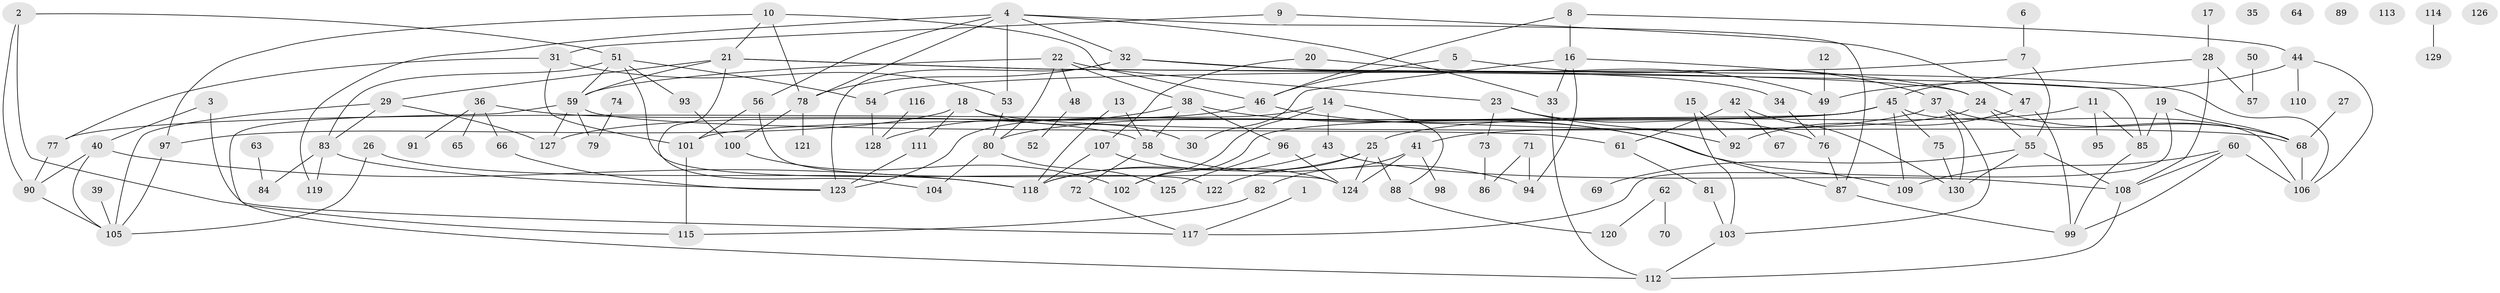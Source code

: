 // Generated by graph-tools (version 1.1) at 2025/13/03/09/25 04:13:00]
// undirected, 130 vertices, 193 edges
graph export_dot {
graph [start="1"]
  node [color=gray90,style=filled];
  1;
  2;
  3;
  4;
  5;
  6;
  7;
  8;
  9;
  10;
  11;
  12;
  13;
  14;
  15;
  16;
  17;
  18;
  19;
  20;
  21;
  22;
  23;
  24;
  25;
  26;
  27;
  28;
  29;
  30;
  31;
  32;
  33;
  34;
  35;
  36;
  37;
  38;
  39;
  40;
  41;
  42;
  43;
  44;
  45;
  46;
  47;
  48;
  49;
  50;
  51;
  52;
  53;
  54;
  55;
  56;
  57;
  58;
  59;
  60;
  61;
  62;
  63;
  64;
  65;
  66;
  67;
  68;
  69;
  70;
  71;
  72;
  73;
  74;
  75;
  76;
  77;
  78;
  79;
  80;
  81;
  82;
  83;
  84;
  85;
  86;
  87;
  88;
  89;
  90;
  91;
  92;
  93;
  94;
  95;
  96;
  97;
  98;
  99;
  100;
  101;
  102;
  103;
  104;
  105;
  106;
  107;
  108;
  109;
  110;
  111;
  112;
  113;
  114;
  115;
  116;
  117;
  118;
  119;
  120;
  121;
  122;
  123;
  124;
  125;
  126;
  127;
  128;
  129;
  130;
  1 -- 117;
  2 -- 51;
  2 -- 90;
  2 -- 115;
  3 -- 40;
  3 -- 117;
  4 -- 32;
  4 -- 33;
  4 -- 53;
  4 -- 56;
  4 -- 78;
  4 -- 87;
  4 -- 119;
  5 -- 37;
  5 -- 46;
  6 -- 7;
  7 -- 54;
  7 -- 55;
  8 -- 16;
  8 -- 44;
  8 -- 46;
  9 -- 31;
  9 -- 47;
  10 -- 21;
  10 -- 46;
  10 -- 78;
  10 -- 97;
  11 -- 25;
  11 -- 85;
  11 -- 95;
  12 -- 49;
  13 -- 58;
  13 -- 118;
  14 -- 43;
  14 -- 88;
  14 -- 102;
  14 -- 123;
  15 -- 92;
  15 -- 103;
  16 -- 24;
  16 -- 30;
  16 -- 33;
  16 -- 94;
  17 -- 28;
  18 -- 30;
  18 -- 68;
  18 -- 97;
  18 -- 111;
  19 -- 68;
  19 -- 85;
  19 -- 117;
  20 -- 49;
  20 -- 107;
  21 -- 24;
  21 -- 29;
  21 -- 59;
  21 -- 85;
  21 -- 104;
  22 -- 23;
  22 -- 38;
  22 -- 48;
  22 -- 59;
  22 -- 80;
  23 -- 73;
  23 -- 76;
  23 -- 92;
  24 -- 41;
  24 -- 55;
  24 -- 68;
  25 -- 88;
  25 -- 118;
  25 -- 122;
  25 -- 124;
  26 -- 105;
  26 -- 118;
  27 -- 68;
  28 -- 45;
  28 -- 57;
  28 -- 108;
  29 -- 83;
  29 -- 105;
  29 -- 127;
  31 -- 53;
  31 -- 77;
  31 -- 101;
  32 -- 34;
  32 -- 78;
  32 -- 106;
  32 -- 123;
  33 -- 112;
  34 -- 76;
  36 -- 58;
  36 -- 65;
  36 -- 66;
  36 -- 91;
  37 -- 68;
  37 -- 80;
  37 -- 103;
  37 -- 130;
  38 -- 58;
  38 -- 96;
  38 -- 109;
  38 -- 128;
  39 -- 105;
  40 -- 90;
  40 -- 105;
  40 -- 118;
  41 -- 82;
  41 -- 98;
  41 -- 124;
  42 -- 61;
  42 -- 67;
  42 -- 130;
  43 -- 108;
  43 -- 118;
  44 -- 49;
  44 -- 106;
  44 -- 110;
  45 -- 75;
  45 -- 77;
  45 -- 101;
  45 -- 102;
  45 -- 106;
  45 -- 109;
  46 -- 87;
  46 -- 127;
  47 -- 92;
  47 -- 99;
  48 -- 52;
  49 -- 76;
  50 -- 57;
  51 -- 54;
  51 -- 59;
  51 -- 83;
  51 -- 93;
  51 -- 122;
  53 -- 80;
  54 -- 128;
  55 -- 69;
  55 -- 108;
  55 -- 130;
  56 -- 101;
  56 -- 124;
  58 -- 72;
  58 -- 94;
  59 -- 61;
  59 -- 79;
  59 -- 112;
  59 -- 127;
  60 -- 99;
  60 -- 106;
  60 -- 108;
  60 -- 109;
  61 -- 81;
  62 -- 70;
  62 -- 120;
  63 -- 84;
  66 -- 123;
  68 -- 106;
  71 -- 86;
  71 -- 94;
  72 -- 117;
  73 -- 86;
  74 -- 79;
  75 -- 130;
  76 -- 87;
  77 -- 90;
  78 -- 100;
  78 -- 121;
  80 -- 104;
  80 -- 125;
  81 -- 103;
  82 -- 115;
  83 -- 84;
  83 -- 119;
  83 -- 123;
  85 -- 99;
  87 -- 99;
  88 -- 120;
  90 -- 105;
  93 -- 100;
  96 -- 124;
  96 -- 125;
  97 -- 105;
  100 -- 102;
  101 -- 115;
  103 -- 112;
  107 -- 118;
  107 -- 124;
  108 -- 112;
  111 -- 123;
  114 -- 129;
  116 -- 128;
}
